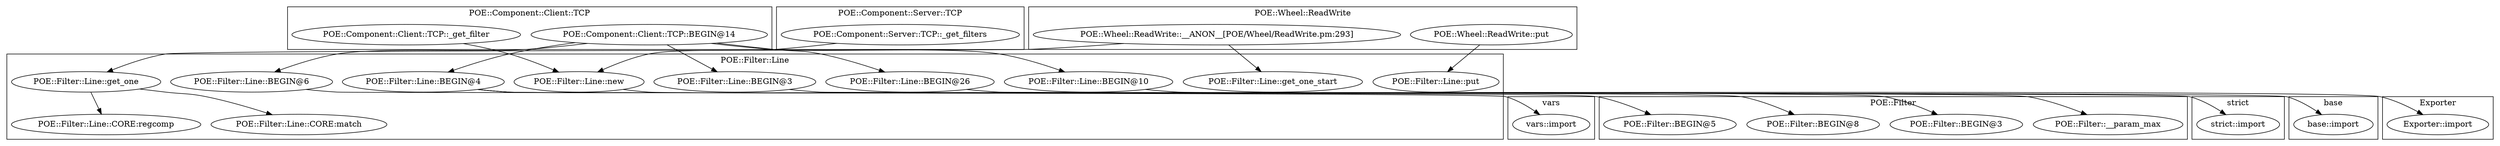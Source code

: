 digraph {
graph [overlap=false]
subgraph cluster_vars {
	label="vars";
	"vars::import";
}
subgraph cluster_POE_Filter_Line {
	label="POE::Filter::Line";
	"POE::Filter::Line::BEGIN@6";
	"POE::Filter::Line::new";
	"POE::Filter::Line::get_one_start";
	"POE::Filter::Line::CORE:regcomp";
	"POE::Filter::Line::CORE:match";
	"POE::Filter::Line::put";
	"POE::Filter::Line::BEGIN@3";
	"POE::Filter::Line::BEGIN@26";
	"POE::Filter::Line::get_one";
	"POE::Filter::Line::BEGIN@4";
	"POE::Filter::Line::BEGIN@10";
}
subgraph cluster_POE_Component_Client_TCP {
	label="POE::Component::Client::TCP";
	"POE::Component::Client::TCP::_get_filter";
	"POE::Component::Client::TCP::BEGIN@14";
}
subgraph cluster_POE_Component_Server_TCP {
	label="POE::Component::Server::TCP";
	"POE::Component::Server::TCP::_get_filters";
}
subgraph cluster_POE_Filter {
	label="POE::Filter";
	"POE::Filter::BEGIN@8";
	"POE::Filter::BEGIN@5";
	"POE::Filter::__param_max";
	"POE::Filter::BEGIN@3";
}
subgraph cluster_POE_Wheel_ReadWrite {
	label="POE::Wheel::ReadWrite";
	"POE::Wheel::ReadWrite::__ANON__[POE/Wheel/ReadWrite.pm:293]";
	"POE::Wheel::ReadWrite::put";
}
subgraph cluster_strict {
	label="strict";
	"strict::import";
}
subgraph cluster_Exporter {
	label="Exporter";
	"Exporter::import";
}
subgraph cluster_base {
	label="base";
	"base::import";
}
"POE::Filter::Line::get_one" -> "POE::Filter::Line::CORE:match";
"POE::Component::Client::TCP::BEGIN@14" -> "POE::Filter::Line::BEGIN@3";
"POE::Component::Client::TCP::BEGIN@14" -> "POE::Filter::Line::BEGIN@26";
"POE::Filter::Line::BEGIN@10" -> "Exporter::import";
"POE::Filter::Line::BEGIN@6" -> "vars::import";
"POE::Wheel::ReadWrite::__ANON__[POE/Wheel/ReadWrite.pm:293]" -> "POE::Filter::Line::get_one";
"POE::Component::Client::TCP::_get_filter" -> "POE::Filter::Line::new";
"POE::Component::Server::TCP::_get_filters" -> "POE::Filter::Line::new";
"POE::Wheel::ReadWrite::put" -> "POE::Filter::Line::put";
"POE::Filter::Line::new" -> "POE::Filter::__param_max";
"POE::Component::Client::TCP::BEGIN@14" -> "POE::Filter::Line::BEGIN@4";
"POE::Filter::Line::BEGIN@3" -> "strict::import";
"POE::Filter::Line::BEGIN@4" -> "POE::Filter::BEGIN@3";
"POE::Wheel::ReadWrite::__ANON__[POE/Wheel/ReadWrite.pm:293]" -> "POE::Filter::Line::get_one_start";
"POE::Filter::Line::BEGIN@26" -> "base::import";
"POE::Component::Client::TCP::BEGIN@14" -> "POE::Filter::Line::BEGIN@10";
"POE::Filter::Line::BEGIN@4" -> "POE::Filter::BEGIN@5";
"POE::Component::Client::TCP::BEGIN@14" -> "POE::Filter::Line::BEGIN@6";
"POE::Filter::Line::BEGIN@4" -> "POE::Filter::BEGIN@8";
"POE::Filter::Line::get_one" -> "POE::Filter::Line::CORE:regcomp";
}
